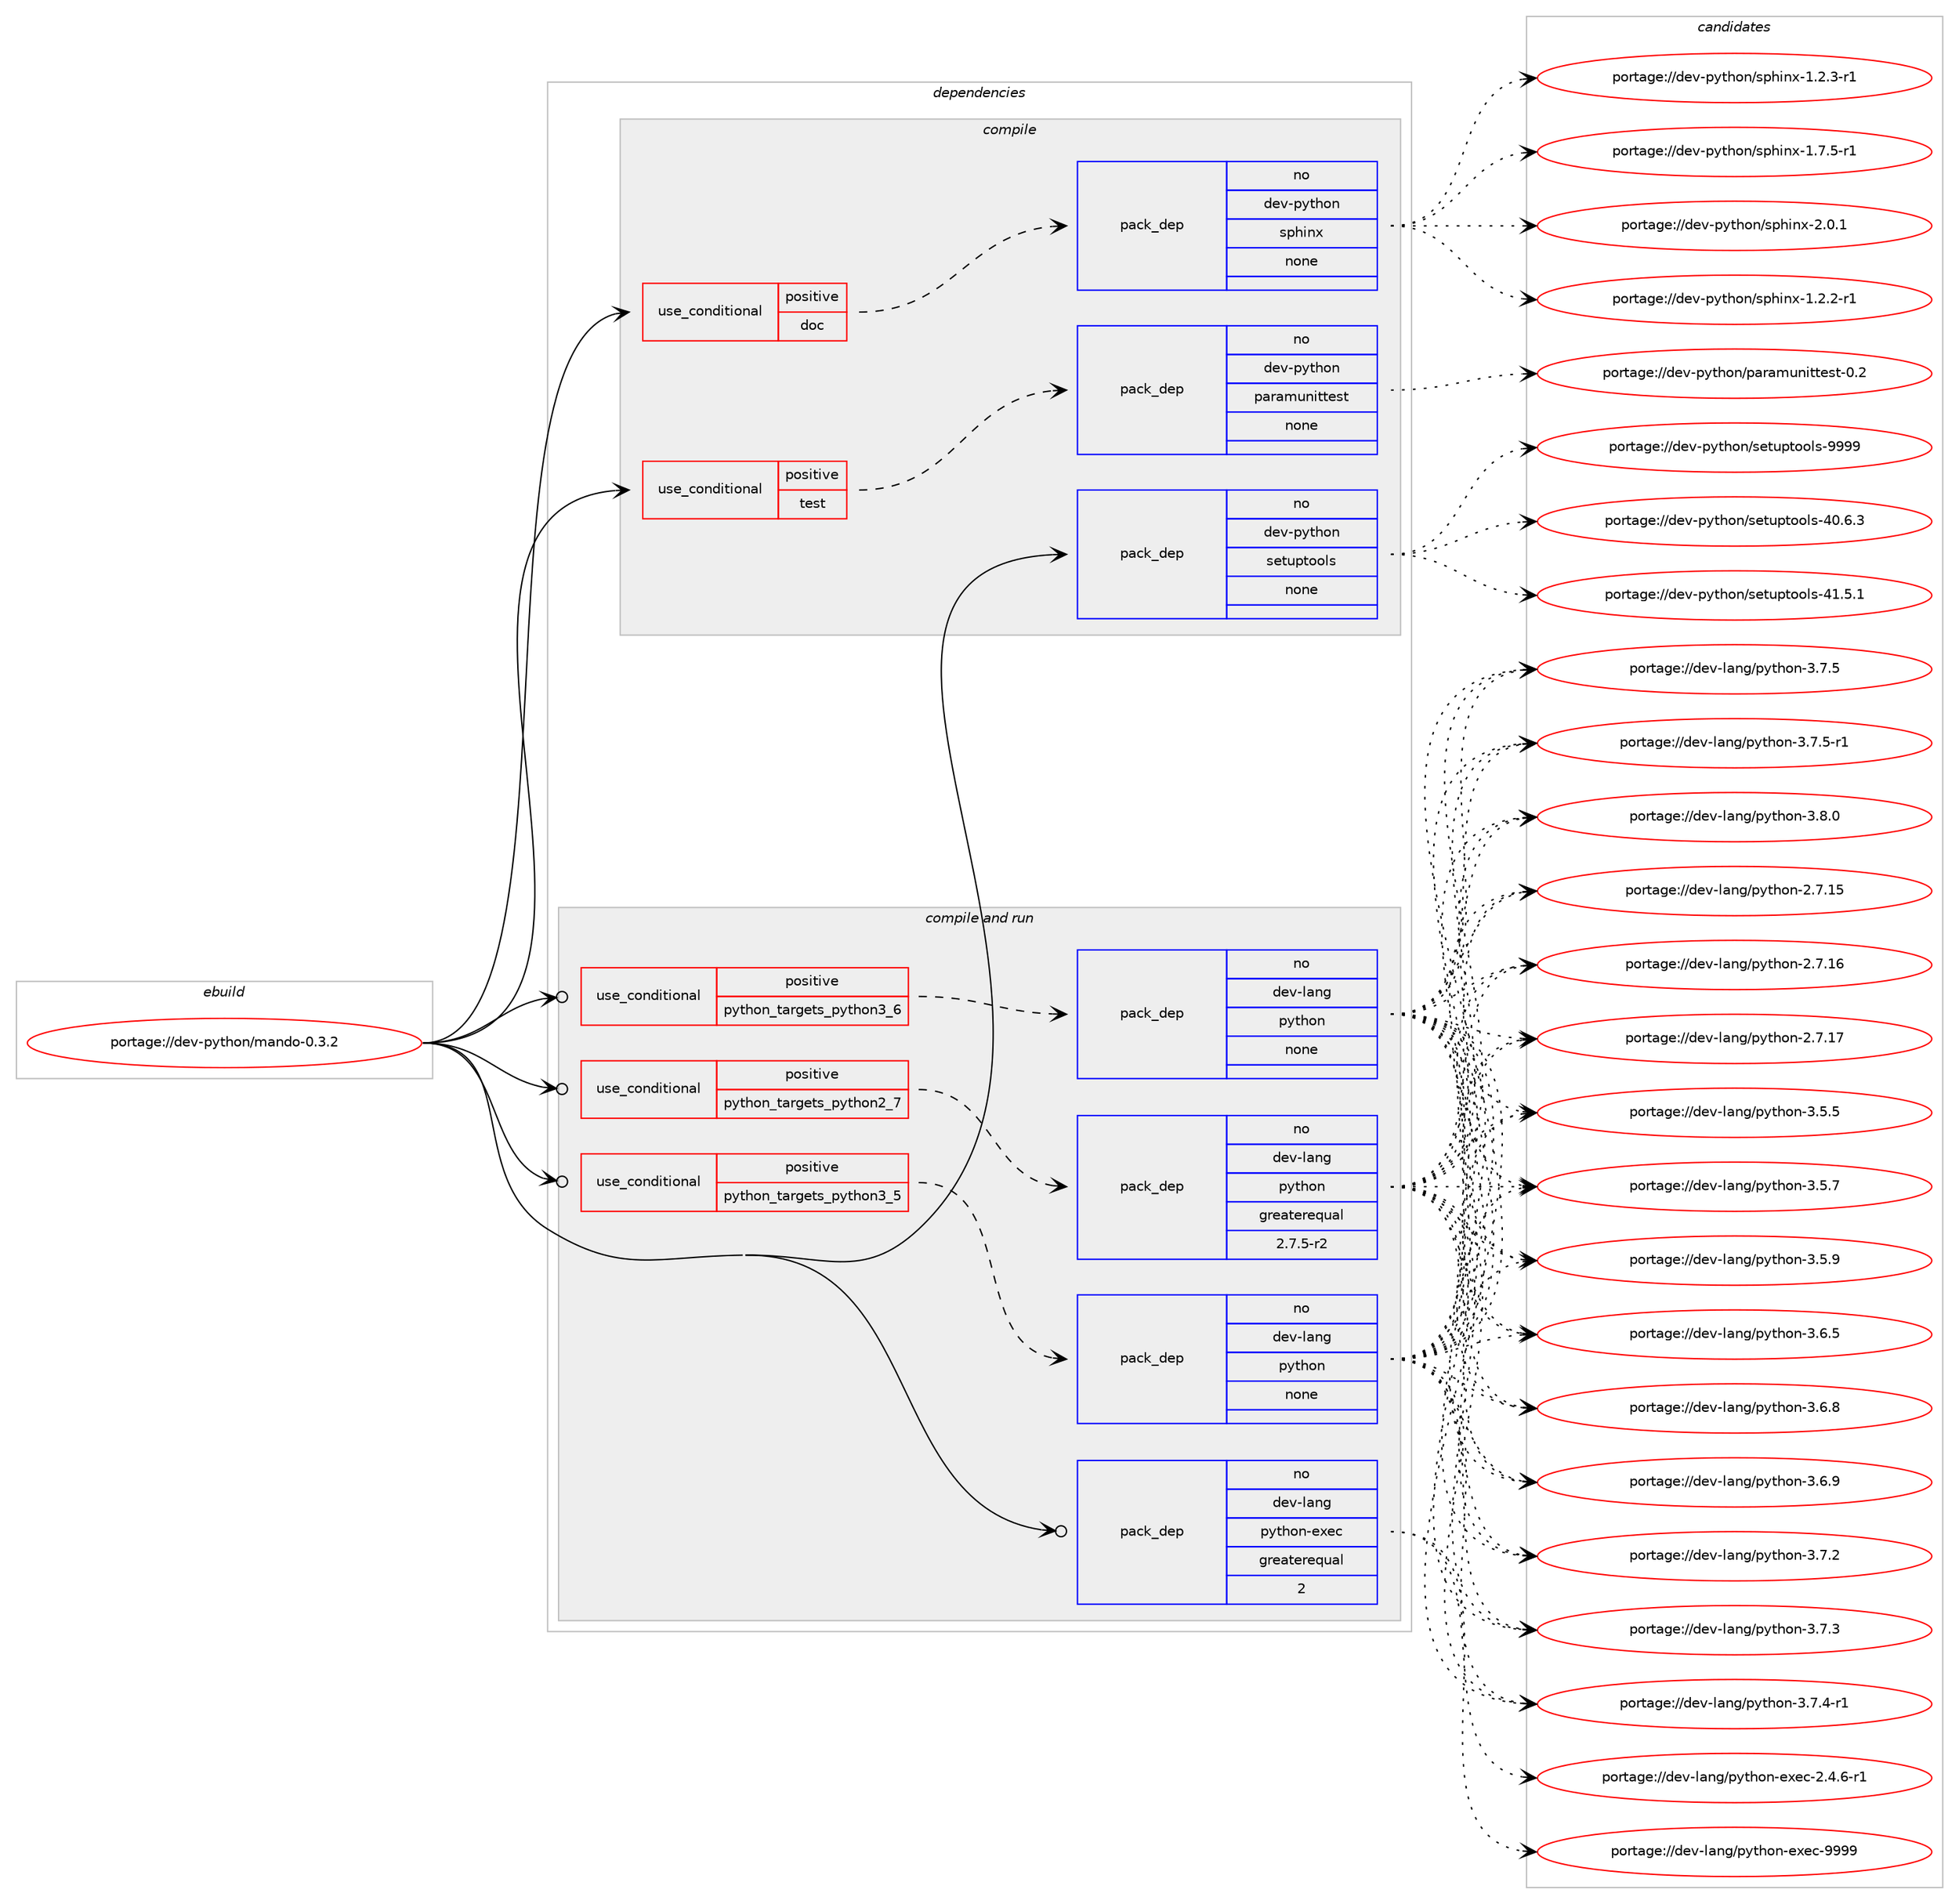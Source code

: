 digraph prolog {

# *************
# Graph options
# *************

newrank=true;
concentrate=true;
compound=true;
graph [rankdir=LR,fontname=Helvetica,fontsize=10,ranksep=1.5];#, ranksep=2.5, nodesep=0.2];
edge  [arrowhead=vee];
node  [fontname=Helvetica,fontsize=10];

# **********
# The ebuild
# **********

subgraph cluster_leftcol {
color=gray;
rank=same;
label=<<i>ebuild</i>>;
id [label="portage://dev-python/mando-0.3.2", color=red, width=4, href="../dev-python/mando-0.3.2.svg"];
}

# ****************
# The dependencies
# ****************

subgraph cluster_midcol {
color=gray;
label=<<i>dependencies</i>>;
subgraph cluster_compile {
fillcolor="#eeeeee";
style=filled;
label=<<i>compile</i>>;
subgraph cond31527 {
dependency148655 [label=<<TABLE BORDER="0" CELLBORDER="1" CELLSPACING="0" CELLPADDING="4"><TR><TD ROWSPAN="3" CELLPADDING="10">use_conditional</TD></TR><TR><TD>positive</TD></TR><TR><TD>doc</TD></TR></TABLE>>, shape=none, color=red];
subgraph pack113801 {
dependency148656 [label=<<TABLE BORDER="0" CELLBORDER="1" CELLSPACING="0" CELLPADDING="4" WIDTH="220"><TR><TD ROWSPAN="6" CELLPADDING="30">pack_dep</TD></TR><TR><TD WIDTH="110">no</TD></TR><TR><TD>dev-python</TD></TR><TR><TD>sphinx</TD></TR><TR><TD>none</TD></TR><TR><TD></TD></TR></TABLE>>, shape=none, color=blue];
}
dependency148655:e -> dependency148656:w [weight=20,style="dashed",arrowhead="vee"];
}
id:e -> dependency148655:w [weight=20,style="solid",arrowhead="vee"];
subgraph cond31528 {
dependency148657 [label=<<TABLE BORDER="0" CELLBORDER="1" CELLSPACING="0" CELLPADDING="4"><TR><TD ROWSPAN="3" CELLPADDING="10">use_conditional</TD></TR><TR><TD>positive</TD></TR><TR><TD>test</TD></TR></TABLE>>, shape=none, color=red];
subgraph pack113802 {
dependency148658 [label=<<TABLE BORDER="0" CELLBORDER="1" CELLSPACING="0" CELLPADDING="4" WIDTH="220"><TR><TD ROWSPAN="6" CELLPADDING="30">pack_dep</TD></TR><TR><TD WIDTH="110">no</TD></TR><TR><TD>dev-python</TD></TR><TR><TD>paramunittest</TD></TR><TR><TD>none</TD></TR><TR><TD></TD></TR></TABLE>>, shape=none, color=blue];
}
dependency148657:e -> dependency148658:w [weight=20,style="dashed",arrowhead="vee"];
}
id:e -> dependency148657:w [weight=20,style="solid",arrowhead="vee"];
subgraph pack113803 {
dependency148659 [label=<<TABLE BORDER="0" CELLBORDER="1" CELLSPACING="0" CELLPADDING="4" WIDTH="220"><TR><TD ROWSPAN="6" CELLPADDING="30">pack_dep</TD></TR><TR><TD WIDTH="110">no</TD></TR><TR><TD>dev-python</TD></TR><TR><TD>setuptools</TD></TR><TR><TD>none</TD></TR><TR><TD></TD></TR></TABLE>>, shape=none, color=blue];
}
id:e -> dependency148659:w [weight=20,style="solid",arrowhead="vee"];
}
subgraph cluster_compileandrun {
fillcolor="#eeeeee";
style=filled;
label=<<i>compile and run</i>>;
subgraph cond31529 {
dependency148660 [label=<<TABLE BORDER="0" CELLBORDER="1" CELLSPACING="0" CELLPADDING="4"><TR><TD ROWSPAN="3" CELLPADDING="10">use_conditional</TD></TR><TR><TD>positive</TD></TR><TR><TD>python_targets_python2_7</TD></TR></TABLE>>, shape=none, color=red];
subgraph pack113804 {
dependency148661 [label=<<TABLE BORDER="0" CELLBORDER="1" CELLSPACING="0" CELLPADDING="4" WIDTH="220"><TR><TD ROWSPAN="6" CELLPADDING="30">pack_dep</TD></TR><TR><TD WIDTH="110">no</TD></TR><TR><TD>dev-lang</TD></TR><TR><TD>python</TD></TR><TR><TD>greaterequal</TD></TR><TR><TD>2.7.5-r2</TD></TR></TABLE>>, shape=none, color=blue];
}
dependency148660:e -> dependency148661:w [weight=20,style="dashed",arrowhead="vee"];
}
id:e -> dependency148660:w [weight=20,style="solid",arrowhead="odotvee"];
subgraph cond31530 {
dependency148662 [label=<<TABLE BORDER="0" CELLBORDER="1" CELLSPACING="0" CELLPADDING="4"><TR><TD ROWSPAN="3" CELLPADDING="10">use_conditional</TD></TR><TR><TD>positive</TD></TR><TR><TD>python_targets_python3_5</TD></TR></TABLE>>, shape=none, color=red];
subgraph pack113805 {
dependency148663 [label=<<TABLE BORDER="0" CELLBORDER="1" CELLSPACING="0" CELLPADDING="4" WIDTH="220"><TR><TD ROWSPAN="6" CELLPADDING="30">pack_dep</TD></TR><TR><TD WIDTH="110">no</TD></TR><TR><TD>dev-lang</TD></TR><TR><TD>python</TD></TR><TR><TD>none</TD></TR><TR><TD></TD></TR></TABLE>>, shape=none, color=blue];
}
dependency148662:e -> dependency148663:w [weight=20,style="dashed",arrowhead="vee"];
}
id:e -> dependency148662:w [weight=20,style="solid",arrowhead="odotvee"];
subgraph cond31531 {
dependency148664 [label=<<TABLE BORDER="0" CELLBORDER="1" CELLSPACING="0" CELLPADDING="4"><TR><TD ROWSPAN="3" CELLPADDING="10">use_conditional</TD></TR><TR><TD>positive</TD></TR><TR><TD>python_targets_python3_6</TD></TR></TABLE>>, shape=none, color=red];
subgraph pack113806 {
dependency148665 [label=<<TABLE BORDER="0" CELLBORDER="1" CELLSPACING="0" CELLPADDING="4" WIDTH="220"><TR><TD ROWSPAN="6" CELLPADDING="30">pack_dep</TD></TR><TR><TD WIDTH="110">no</TD></TR><TR><TD>dev-lang</TD></TR><TR><TD>python</TD></TR><TR><TD>none</TD></TR><TR><TD></TD></TR></TABLE>>, shape=none, color=blue];
}
dependency148664:e -> dependency148665:w [weight=20,style="dashed",arrowhead="vee"];
}
id:e -> dependency148664:w [weight=20,style="solid",arrowhead="odotvee"];
subgraph pack113807 {
dependency148666 [label=<<TABLE BORDER="0" CELLBORDER="1" CELLSPACING="0" CELLPADDING="4" WIDTH="220"><TR><TD ROWSPAN="6" CELLPADDING="30">pack_dep</TD></TR><TR><TD WIDTH="110">no</TD></TR><TR><TD>dev-lang</TD></TR><TR><TD>python-exec</TD></TR><TR><TD>greaterequal</TD></TR><TR><TD>2</TD></TR></TABLE>>, shape=none, color=blue];
}
id:e -> dependency148666:w [weight=20,style="solid",arrowhead="odotvee"];
}
subgraph cluster_run {
fillcolor="#eeeeee";
style=filled;
label=<<i>run</i>>;
}
}

# **************
# The candidates
# **************

subgraph cluster_choices {
rank=same;
color=gray;
label=<<i>candidates</i>>;

subgraph choice113801 {
color=black;
nodesep=1;
choiceportage10010111845112121116104111110471151121041051101204549465046504511449 [label="portage://dev-python/sphinx-1.2.2-r1", color=red, width=4,href="../dev-python/sphinx-1.2.2-r1.svg"];
choiceportage10010111845112121116104111110471151121041051101204549465046514511449 [label="portage://dev-python/sphinx-1.2.3-r1", color=red, width=4,href="../dev-python/sphinx-1.2.3-r1.svg"];
choiceportage10010111845112121116104111110471151121041051101204549465546534511449 [label="portage://dev-python/sphinx-1.7.5-r1", color=red, width=4,href="../dev-python/sphinx-1.7.5-r1.svg"];
choiceportage1001011184511212111610411111047115112104105110120455046484649 [label="portage://dev-python/sphinx-2.0.1", color=red, width=4,href="../dev-python/sphinx-2.0.1.svg"];
dependency148656:e -> choiceportage10010111845112121116104111110471151121041051101204549465046504511449:w [style=dotted,weight="100"];
dependency148656:e -> choiceportage10010111845112121116104111110471151121041051101204549465046514511449:w [style=dotted,weight="100"];
dependency148656:e -> choiceportage10010111845112121116104111110471151121041051101204549465546534511449:w [style=dotted,weight="100"];
dependency148656:e -> choiceportage1001011184511212111610411111047115112104105110120455046484649:w [style=dotted,weight="100"];
}
subgraph choice113802 {
color=black;
nodesep=1;
choiceportage1001011184511212111610411111047112971149710911711010511611610111511645484650 [label="portage://dev-python/paramunittest-0.2", color=red, width=4,href="../dev-python/paramunittest-0.2.svg"];
dependency148658:e -> choiceportage1001011184511212111610411111047112971149710911711010511611610111511645484650:w [style=dotted,weight="100"];
}
subgraph choice113803 {
color=black;
nodesep=1;
choiceportage100101118451121211161041111104711510111611711211611111110811545524846544651 [label="portage://dev-python/setuptools-40.6.3", color=red, width=4,href="../dev-python/setuptools-40.6.3.svg"];
choiceportage100101118451121211161041111104711510111611711211611111110811545524946534649 [label="portage://dev-python/setuptools-41.5.1", color=red, width=4,href="../dev-python/setuptools-41.5.1.svg"];
choiceportage10010111845112121116104111110471151011161171121161111111081154557575757 [label="portage://dev-python/setuptools-9999", color=red, width=4,href="../dev-python/setuptools-9999.svg"];
dependency148659:e -> choiceportage100101118451121211161041111104711510111611711211611111110811545524846544651:w [style=dotted,weight="100"];
dependency148659:e -> choiceportage100101118451121211161041111104711510111611711211611111110811545524946534649:w [style=dotted,weight="100"];
dependency148659:e -> choiceportage10010111845112121116104111110471151011161171121161111111081154557575757:w [style=dotted,weight="100"];
}
subgraph choice113804 {
color=black;
nodesep=1;
choiceportage10010111845108971101034711212111610411111045504655464953 [label="portage://dev-lang/python-2.7.15", color=red, width=4,href="../dev-lang/python-2.7.15.svg"];
choiceportage10010111845108971101034711212111610411111045504655464954 [label="portage://dev-lang/python-2.7.16", color=red, width=4,href="../dev-lang/python-2.7.16.svg"];
choiceportage10010111845108971101034711212111610411111045504655464955 [label="portage://dev-lang/python-2.7.17", color=red, width=4,href="../dev-lang/python-2.7.17.svg"];
choiceportage100101118451089711010347112121116104111110455146534653 [label="portage://dev-lang/python-3.5.5", color=red, width=4,href="../dev-lang/python-3.5.5.svg"];
choiceportage100101118451089711010347112121116104111110455146534655 [label="portage://dev-lang/python-3.5.7", color=red, width=4,href="../dev-lang/python-3.5.7.svg"];
choiceportage100101118451089711010347112121116104111110455146534657 [label="portage://dev-lang/python-3.5.9", color=red, width=4,href="../dev-lang/python-3.5.9.svg"];
choiceportage100101118451089711010347112121116104111110455146544653 [label="portage://dev-lang/python-3.6.5", color=red, width=4,href="../dev-lang/python-3.6.5.svg"];
choiceportage100101118451089711010347112121116104111110455146544656 [label="portage://dev-lang/python-3.6.8", color=red, width=4,href="../dev-lang/python-3.6.8.svg"];
choiceportage100101118451089711010347112121116104111110455146544657 [label="portage://dev-lang/python-3.6.9", color=red, width=4,href="../dev-lang/python-3.6.9.svg"];
choiceportage100101118451089711010347112121116104111110455146554650 [label="portage://dev-lang/python-3.7.2", color=red, width=4,href="../dev-lang/python-3.7.2.svg"];
choiceportage100101118451089711010347112121116104111110455146554651 [label="portage://dev-lang/python-3.7.3", color=red, width=4,href="../dev-lang/python-3.7.3.svg"];
choiceportage1001011184510897110103471121211161041111104551465546524511449 [label="portage://dev-lang/python-3.7.4-r1", color=red, width=4,href="../dev-lang/python-3.7.4-r1.svg"];
choiceportage100101118451089711010347112121116104111110455146554653 [label="portage://dev-lang/python-3.7.5", color=red, width=4,href="../dev-lang/python-3.7.5.svg"];
choiceportage1001011184510897110103471121211161041111104551465546534511449 [label="portage://dev-lang/python-3.7.5-r1", color=red, width=4,href="../dev-lang/python-3.7.5-r1.svg"];
choiceportage100101118451089711010347112121116104111110455146564648 [label="portage://dev-lang/python-3.8.0", color=red, width=4,href="../dev-lang/python-3.8.0.svg"];
dependency148661:e -> choiceportage10010111845108971101034711212111610411111045504655464953:w [style=dotted,weight="100"];
dependency148661:e -> choiceportage10010111845108971101034711212111610411111045504655464954:w [style=dotted,weight="100"];
dependency148661:e -> choiceportage10010111845108971101034711212111610411111045504655464955:w [style=dotted,weight="100"];
dependency148661:e -> choiceportage100101118451089711010347112121116104111110455146534653:w [style=dotted,weight="100"];
dependency148661:e -> choiceportage100101118451089711010347112121116104111110455146534655:w [style=dotted,weight="100"];
dependency148661:e -> choiceportage100101118451089711010347112121116104111110455146534657:w [style=dotted,weight="100"];
dependency148661:e -> choiceportage100101118451089711010347112121116104111110455146544653:w [style=dotted,weight="100"];
dependency148661:e -> choiceportage100101118451089711010347112121116104111110455146544656:w [style=dotted,weight="100"];
dependency148661:e -> choiceportage100101118451089711010347112121116104111110455146544657:w [style=dotted,weight="100"];
dependency148661:e -> choiceportage100101118451089711010347112121116104111110455146554650:w [style=dotted,weight="100"];
dependency148661:e -> choiceportage100101118451089711010347112121116104111110455146554651:w [style=dotted,weight="100"];
dependency148661:e -> choiceportage1001011184510897110103471121211161041111104551465546524511449:w [style=dotted,weight="100"];
dependency148661:e -> choiceportage100101118451089711010347112121116104111110455146554653:w [style=dotted,weight="100"];
dependency148661:e -> choiceportage1001011184510897110103471121211161041111104551465546534511449:w [style=dotted,weight="100"];
dependency148661:e -> choiceportage100101118451089711010347112121116104111110455146564648:w [style=dotted,weight="100"];
}
subgraph choice113805 {
color=black;
nodesep=1;
choiceportage10010111845108971101034711212111610411111045504655464953 [label="portage://dev-lang/python-2.7.15", color=red, width=4,href="../dev-lang/python-2.7.15.svg"];
choiceportage10010111845108971101034711212111610411111045504655464954 [label="portage://dev-lang/python-2.7.16", color=red, width=4,href="../dev-lang/python-2.7.16.svg"];
choiceportage10010111845108971101034711212111610411111045504655464955 [label="portage://dev-lang/python-2.7.17", color=red, width=4,href="../dev-lang/python-2.7.17.svg"];
choiceportage100101118451089711010347112121116104111110455146534653 [label="portage://dev-lang/python-3.5.5", color=red, width=4,href="../dev-lang/python-3.5.5.svg"];
choiceportage100101118451089711010347112121116104111110455146534655 [label="portage://dev-lang/python-3.5.7", color=red, width=4,href="../dev-lang/python-3.5.7.svg"];
choiceportage100101118451089711010347112121116104111110455146534657 [label="portage://dev-lang/python-3.5.9", color=red, width=4,href="../dev-lang/python-3.5.9.svg"];
choiceportage100101118451089711010347112121116104111110455146544653 [label="portage://dev-lang/python-3.6.5", color=red, width=4,href="../dev-lang/python-3.6.5.svg"];
choiceportage100101118451089711010347112121116104111110455146544656 [label="portage://dev-lang/python-3.6.8", color=red, width=4,href="../dev-lang/python-3.6.8.svg"];
choiceportage100101118451089711010347112121116104111110455146544657 [label="portage://dev-lang/python-3.6.9", color=red, width=4,href="../dev-lang/python-3.6.9.svg"];
choiceportage100101118451089711010347112121116104111110455146554650 [label="portage://dev-lang/python-3.7.2", color=red, width=4,href="../dev-lang/python-3.7.2.svg"];
choiceportage100101118451089711010347112121116104111110455146554651 [label="portage://dev-lang/python-3.7.3", color=red, width=4,href="../dev-lang/python-3.7.3.svg"];
choiceportage1001011184510897110103471121211161041111104551465546524511449 [label="portage://dev-lang/python-3.7.4-r1", color=red, width=4,href="../dev-lang/python-3.7.4-r1.svg"];
choiceportage100101118451089711010347112121116104111110455146554653 [label="portage://dev-lang/python-3.7.5", color=red, width=4,href="../dev-lang/python-3.7.5.svg"];
choiceportage1001011184510897110103471121211161041111104551465546534511449 [label="portage://dev-lang/python-3.7.5-r1", color=red, width=4,href="../dev-lang/python-3.7.5-r1.svg"];
choiceportage100101118451089711010347112121116104111110455146564648 [label="portage://dev-lang/python-3.8.0", color=red, width=4,href="../dev-lang/python-3.8.0.svg"];
dependency148663:e -> choiceportage10010111845108971101034711212111610411111045504655464953:w [style=dotted,weight="100"];
dependency148663:e -> choiceportage10010111845108971101034711212111610411111045504655464954:w [style=dotted,weight="100"];
dependency148663:e -> choiceportage10010111845108971101034711212111610411111045504655464955:w [style=dotted,weight="100"];
dependency148663:e -> choiceportage100101118451089711010347112121116104111110455146534653:w [style=dotted,weight="100"];
dependency148663:e -> choiceportage100101118451089711010347112121116104111110455146534655:w [style=dotted,weight="100"];
dependency148663:e -> choiceportage100101118451089711010347112121116104111110455146534657:w [style=dotted,weight="100"];
dependency148663:e -> choiceportage100101118451089711010347112121116104111110455146544653:w [style=dotted,weight="100"];
dependency148663:e -> choiceportage100101118451089711010347112121116104111110455146544656:w [style=dotted,weight="100"];
dependency148663:e -> choiceportage100101118451089711010347112121116104111110455146544657:w [style=dotted,weight="100"];
dependency148663:e -> choiceportage100101118451089711010347112121116104111110455146554650:w [style=dotted,weight="100"];
dependency148663:e -> choiceportage100101118451089711010347112121116104111110455146554651:w [style=dotted,weight="100"];
dependency148663:e -> choiceportage1001011184510897110103471121211161041111104551465546524511449:w [style=dotted,weight="100"];
dependency148663:e -> choiceportage100101118451089711010347112121116104111110455146554653:w [style=dotted,weight="100"];
dependency148663:e -> choiceportage1001011184510897110103471121211161041111104551465546534511449:w [style=dotted,weight="100"];
dependency148663:e -> choiceportage100101118451089711010347112121116104111110455146564648:w [style=dotted,weight="100"];
}
subgraph choice113806 {
color=black;
nodesep=1;
choiceportage10010111845108971101034711212111610411111045504655464953 [label="portage://dev-lang/python-2.7.15", color=red, width=4,href="../dev-lang/python-2.7.15.svg"];
choiceportage10010111845108971101034711212111610411111045504655464954 [label="portage://dev-lang/python-2.7.16", color=red, width=4,href="../dev-lang/python-2.7.16.svg"];
choiceportage10010111845108971101034711212111610411111045504655464955 [label="portage://dev-lang/python-2.7.17", color=red, width=4,href="../dev-lang/python-2.7.17.svg"];
choiceportage100101118451089711010347112121116104111110455146534653 [label="portage://dev-lang/python-3.5.5", color=red, width=4,href="../dev-lang/python-3.5.5.svg"];
choiceportage100101118451089711010347112121116104111110455146534655 [label="portage://dev-lang/python-3.5.7", color=red, width=4,href="../dev-lang/python-3.5.7.svg"];
choiceportage100101118451089711010347112121116104111110455146534657 [label="portage://dev-lang/python-3.5.9", color=red, width=4,href="../dev-lang/python-3.5.9.svg"];
choiceportage100101118451089711010347112121116104111110455146544653 [label="portage://dev-lang/python-3.6.5", color=red, width=4,href="../dev-lang/python-3.6.5.svg"];
choiceportage100101118451089711010347112121116104111110455146544656 [label="portage://dev-lang/python-3.6.8", color=red, width=4,href="../dev-lang/python-3.6.8.svg"];
choiceportage100101118451089711010347112121116104111110455146544657 [label="portage://dev-lang/python-3.6.9", color=red, width=4,href="../dev-lang/python-3.6.9.svg"];
choiceportage100101118451089711010347112121116104111110455146554650 [label="portage://dev-lang/python-3.7.2", color=red, width=4,href="../dev-lang/python-3.7.2.svg"];
choiceportage100101118451089711010347112121116104111110455146554651 [label="portage://dev-lang/python-3.7.3", color=red, width=4,href="../dev-lang/python-3.7.3.svg"];
choiceportage1001011184510897110103471121211161041111104551465546524511449 [label="portage://dev-lang/python-3.7.4-r1", color=red, width=4,href="../dev-lang/python-3.7.4-r1.svg"];
choiceportage100101118451089711010347112121116104111110455146554653 [label="portage://dev-lang/python-3.7.5", color=red, width=4,href="../dev-lang/python-3.7.5.svg"];
choiceportage1001011184510897110103471121211161041111104551465546534511449 [label="portage://dev-lang/python-3.7.5-r1", color=red, width=4,href="../dev-lang/python-3.7.5-r1.svg"];
choiceportage100101118451089711010347112121116104111110455146564648 [label="portage://dev-lang/python-3.8.0", color=red, width=4,href="../dev-lang/python-3.8.0.svg"];
dependency148665:e -> choiceportage10010111845108971101034711212111610411111045504655464953:w [style=dotted,weight="100"];
dependency148665:e -> choiceportage10010111845108971101034711212111610411111045504655464954:w [style=dotted,weight="100"];
dependency148665:e -> choiceportage10010111845108971101034711212111610411111045504655464955:w [style=dotted,weight="100"];
dependency148665:e -> choiceportage100101118451089711010347112121116104111110455146534653:w [style=dotted,weight="100"];
dependency148665:e -> choiceportage100101118451089711010347112121116104111110455146534655:w [style=dotted,weight="100"];
dependency148665:e -> choiceportage100101118451089711010347112121116104111110455146534657:w [style=dotted,weight="100"];
dependency148665:e -> choiceportage100101118451089711010347112121116104111110455146544653:w [style=dotted,weight="100"];
dependency148665:e -> choiceportage100101118451089711010347112121116104111110455146544656:w [style=dotted,weight="100"];
dependency148665:e -> choiceportage100101118451089711010347112121116104111110455146544657:w [style=dotted,weight="100"];
dependency148665:e -> choiceportage100101118451089711010347112121116104111110455146554650:w [style=dotted,weight="100"];
dependency148665:e -> choiceportage100101118451089711010347112121116104111110455146554651:w [style=dotted,weight="100"];
dependency148665:e -> choiceportage1001011184510897110103471121211161041111104551465546524511449:w [style=dotted,weight="100"];
dependency148665:e -> choiceportage100101118451089711010347112121116104111110455146554653:w [style=dotted,weight="100"];
dependency148665:e -> choiceportage1001011184510897110103471121211161041111104551465546534511449:w [style=dotted,weight="100"];
dependency148665:e -> choiceportage100101118451089711010347112121116104111110455146564648:w [style=dotted,weight="100"];
}
subgraph choice113807 {
color=black;
nodesep=1;
choiceportage10010111845108971101034711212111610411111045101120101994550465246544511449 [label="portage://dev-lang/python-exec-2.4.6-r1", color=red, width=4,href="../dev-lang/python-exec-2.4.6-r1.svg"];
choiceportage10010111845108971101034711212111610411111045101120101994557575757 [label="portage://dev-lang/python-exec-9999", color=red, width=4,href="../dev-lang/python-exec-9999.svg"];
dependency148666:e -> choiceportage10010111845108971101034711212111610411111045101120101994550465246544511449:w [style=dotted,weight="100"];
dependency148666:e -> choiceportage10010111845108971101034711212111610411111045101120101994557575757:w [style=dotted,weight="100"];
}
}

}
